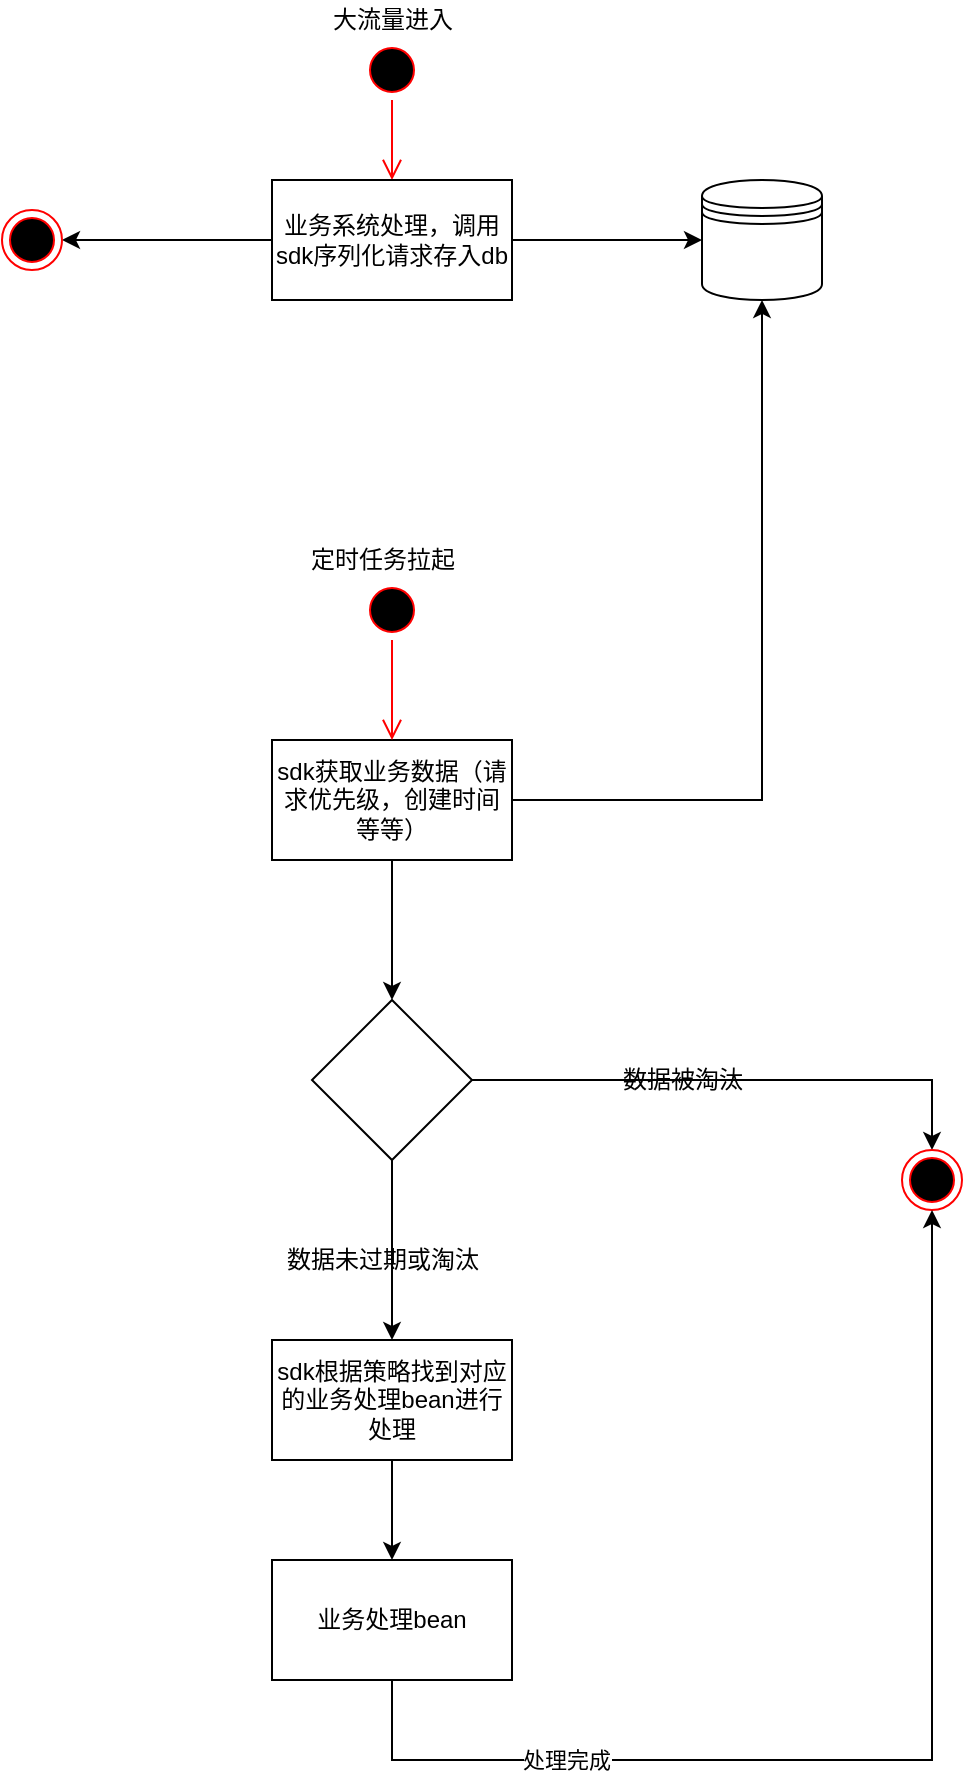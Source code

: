<mxfile version="13.7.9" type="device"><diagram id="hEovhIz4ld18xWlQDr0c" name="第 1 页"><mxGraphModel dx="1422" dy="822" grid="1" gridSize="10" guides="1" tooltips="1" connect="1" arrows="1" fold="1" page="1" pageScale="1" pageWidth="827" pageHeight="1169" math="0" shadow="0"><root><mxCell id="0"/><mxCell id="1" parent="0"/><mxCell id="RXfrRrQJ_62iVtUUMzYO-4" value="" style="ellipse;html=1;shape=startState;fillColor=#000000;strokeColor=#ff0000;" vertex="1" parent="1"><mxGeometry x="310" y="90" width="30" height="30" as="geometry"/></mxCell><mxCell id="RXfrRrQJ_62iVtUUMzYO-5" value="" style="edgeStyle=orthogonalEdgeStyle;html=1;verticalAlign=bottom;endArrow=open;endSize=8;strokeColor=#ff0000;entryX=0.5;entryY=0;entryDx=0;entryDy=0;" edge="1" source="RXfrRrQJ_62iVtUUMzYO-4" parent="1" target="RXfrRrQJ_62iVtUUMzYO-7"><mxGeometry relative="1" as="geometry"><mxPoint x="325" y="170" as="targetPoint"/></mxGeometry></mxCell><mxCell id="RXfrRrQJ_62iVtUUMzYO-6" value="大流量进入" style="text;html=1;align=center;verticalAlign=middle;resizable=0;points=[];autosize=1;" vertex="1" parent="1"><mxGeometry x="285" y="70" width="80" height="20" as="geometry"/></mxCell><mxCell id="RXfrRrQJ_62iVtUUMzYO-10" style="edgeStyle=orthogonalEdgeStyle;rounded=0;orthogonalLoop=1;jettySize=auto;html=1;exitX=1;exitY=0.5;exitDx=0;exitDy=0;" edge="1" parent="1" source="RXfrRrQJ_62iVtUUMzYO-7" target="RXfrRrQJ_62iVtUUMzYO-9"><mxGeometry relative="1" as="geometry"/></mxCell><mxCell id="RXfrRrQJ_62iVtUUMzYO-12" style="edgeStyle=orthogonalEdgeStyle;rounded=0;orthogonalLoop=1;jettySize=auto;html=1;exitX=0;exitY=0.5;exitDx=0;exitDy=0;" edge="1" parent="1" source="RXfrRrQJ_62iVtUUMzYO-7" target="RXfrRrQJ_62iVtUUMzYO-13"><mxGeometry relative="1" as="geometry"><mxPoint x="180" y="190" as="targetPoint"/></mxGeometry></mxCell><mxCell id="RXfrRrQJ_62iVtUUMzYO-7" value="业务系统处理，调用sdk序列化请求存入db" style="rounded=0;whiteSpace=wrap;html=1;" vertex="1" parent="1"><mxGeometry x="265" y="160" width="120" height="60" as="geometry"/></mxCell><mxCell id="RXfrRrQJ_62iVtUUMzYO-9" value="" style="shape=datastore;whiteSpace=wrap;html=1;" vertex="1" parent="1"><mxGeometry x="480" y="160" width="60" height="60" as="geometry"/></mxCell><mxCell id="RXfrRrQJ_62iVtUUMzYO-13" value="" style="ellipse;html=1;shape=endState;fillColor=#000000;strokeColor=#ff0000;" vertex="1" parent="1"><mxGeometry x="130" y="175" width="30" height="30" as="geometry"/></mxCell><mxCell id="RXfrRrQJ_62iVtUUMzYO-21" style="edgeStyle=orthogonalEdgeStyle;rounded=0;orthogonalLoop=1;jettySize=auto;html=1;entryX=0.5;entryY=1;entryDx=0;entryDy=0;" edge="1" parent="1" source="RXfrRrQJ_62iVtUUMzYO-15" target="RXfrRrQJ_62iVtUUMzYO-9"><mxGeometry relative="1" as="geometry"/></mxCell><mxCell id="RXfrRrQJ_62iVtUUMzYO-25" value="" style="edgeStyle=orthogonalEdgeStyle;rounded=0;orthogonalLoop=1;jettySize=auto;html=1;" edge="1" parent="1" source="RXfrRrQJ_62iVtUUMzYO-15" target="RXfrRrQJ_62iVtUUMzYO-24"><mxGeometry relative="1" as="geometry"/></mxCell><mxCell id="RXfrRrQJ_62iVtUUMzYO-15" value="sdk获取业务数据（请求优先级，创建时间等等）" style="rounded=0;whiteSpace=wrap;html=1;" vertex="1" parent="1"><mxGeometry x="265" y="440" width="120" height="60" as="geometry"/></mxCell><mxCell id="RXfrRrQJ_62iVtUUMzYO-18" value="" style="ellipse;html=1;shape=startState;fillColor=#000000;strokeColor=#ff0000;" vertex="1" parent="1"><mxGeometry x="310" y="360" width="30" height="30" as="geometry"/></mxCell><mxCell id="RXfrRrQJ_62iVtUUMzYO-19" value="" style="edgeStyle=orthogonalEdgeStyle;html=1;verticalAlign=bottom;endArrow=open;endSize=8;strokeColor=#ff0000;entryX=0.5;entryY=0;entryDx=0;entryDy=0;" edge="1" source="RXfrRrQJ_62iVtUUMzYO-18" parent="1" target="RXfrRrQJ_62iVtUUMzYO-15"><mxGeometry relative="1" as="geometry"><mxPoint x="295" y="450" as="targetPoint"/></mxGeometry></mxCell><mxCell id="RXfrRrQJ_62iVtUUMzYO-20" value="定时任务拉起" style="text;html=1;align=center;verticalAlign=middle;resizable=0;points=[];autosize=1;" vertex="1" parent="1"><mxGeometry x="275" y="340" width="90" height="20" as="geometry"/></mxCell><mxCell id="RXfrRrQJ_62iVtUUMzYO-28" value="" style="edgeStyle=orthogonalEdgeStyle;rounded=0;orthogonalLoop=1;jettySize=auto;html=1;" edge="1" parent="1" source="RXfrRrQJ_62iVtUUMzYO-24" target="RXfrRrQJ_62iVtUUMzYO-27"><mxGeometry relative="1" as="geometry"/></mxCell><mxCell id="RXfrRrQJ_62iVtUUMzYO-31" style="edgeStyle=orthogonalEdgeStyle;rounded=0;orthogonalLoop=1;jettySize=auto;html=1;entryX=0.5;entryY=0;entryDx=0;entryDy=0;" edge="1" parent="1" source="RXfrRrQJ_62iVtUUMzYO-24" target="RXfrRrQJ_62iVtUUMzYO-30"><mxGeometry relative="1" as="geometry"/></mxCell><mxCell id="RXfrRrQJ_62iVtUUMzYO-24" value="" style="rhombus;whiteSpace=wrap;html=1;rounded=0;" vertex="1" parent="1"><mxGeometry x="285" y="570" width="80" height="80" as="geometry"/></mxCell><mxCell id="RXfrRrQJ_62iVtUUMzYO-33" style="edgeStyle=orthogonalEdgeStyle;rounded=0;orthogonalLoop=1;jettySize=auto;html=1;entryX=0.5;entryY=0;entryDx=0;entryDy=0;" edge="1" parent="1" source="RXfrRrQJ_62iVtUUMzYO-27" target="RXfrRrQJ_62iVtUUMzYO-34"><mxGeometry relative="1" as="geometry"><mxPoint x="325" y="860" as="targetPoint"/></mxGeometry></mxCell><mxCell id="RXfrRrQJ_62iVtUUMzYO-27" value="sdk根据策略找到对应的业务处理bean进行处理" style="whiteSpace=wrap;html=1;rounded=0;" vertex="1" parent="1"><mxGeometry x="265" y="740" width="120" height="60" as="geometry"/></mxCell><mxCell id="RXfrRrQJ_62iVtUUMzYO-29" value="数据未过期或淘汰" style="text;html=1;align=center;verticalAlign=middle;resizable=0;points=[];autosize=1;" vertex="1" parent="1"><mxGeometry x="265" y="690" width="110" height="20" as="geometry"/></mxCell><mxCell id="RXfrRrQJ_62iVtUUMzYO-30" value="" style="ellipse;html=1;shape=endState;fillColor=#000000;strokeColor=#ff0000;" vertex="1" parent="1"><mxGeometry x="580" y="645" width="30" height="30" as="geometry"/></mxCell><mxCell id="RXfrRrQJ_62iVtUUMzYO-32" value="数据被淘汰" style="text;html=1;align=center;verticalAlign=middle;resizable=0;points=[];autosize=1;" vertex="1" parent="1"><mxGeometry x="430" y="600" width="80" height="20" as="geometry"/></mxCell><mxCell id="RXfrRrQJ_62iVtUUMzYO-35" style="edgeStyle=orthogonalEdgeStyle;rounded=0;orthogonalLoop=1;jettySize=auto;html=1;exitX=0.5;exitY=1;exitDx=0;exitDy=0;entryX=0.5;entryY=1;entryDx=0;entryDy=0;" edge="1" parent="1" source="RXfrRrQJ_62iVtUUMzYO-34" target="RXfrRrQJ_62iVtUUMzYO-30"><mxGeometry relative="1" as="geometry"><Array as="points"><mxPoint x="325" y="950"/><mxPoint x="595" y="950"/></Array></mxGeometry></mxCell><mxCell id="RXfrRrQJ_62iVtUUMzYO-36" value="处理完成" style="edgeLabel;html=1;align=center;verticalAlign=middle;resizable=0;points=[];" vertex="1" connectable="0" parent="RXfrRrQJ_62iVtUUMzYO-35"><mxGeometry x="-0.567" relative="1" as="geometry"><mxPoint as="offset"/></mxGeometry></mxCell><mxCell id="RXfrRrQJ_62iVtUUMzYO-34" value="业务处理bean" style="whiteSpace=wrap;html=1;rounded=0;" vertex="1" parent="1"><mxGeometry x="265" y="850" width="120" height="60" as="geometry"/></mxCell></root></mxGraphModel></diagram></mxfile>